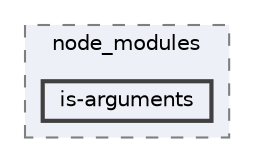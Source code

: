 digraph "pkiclassroomrescheduler/src/main/frontend/node_modules/is-arguments"
{
 // LATEX_PDF_SIZE
  bgcolor="transparent";
  edge [fontname=Helvetica,fontsize=10,labelfontname=Helvetica,labelfontsize=10];
  node [fontname=Helvetica,fontsize=10,shape=box,height=0.2,width=0.4];
  compound=true
  subgraph clusterdir_72953eda66ccb3a2722c28e1c3e6c23b {
    graph [ bgcolor="#edf0f7", pencolor="grey50", label="node_modules", fontname=Helvetica,fontsize=10 style="filled,dashed", URL="dir_72953eda66ccb3a2722c28e1c3e6c23b.html",tooltip=""]
  dir_a7e3a675c4103aacd11c6f3b8bab2c69 [label="is-arguments", fillcolor="#edf0f7", color="grey25", style="filled,bold", URL="dir_a7e3a675c4103aacd11c6f3b8bab2c69.html",tooltip=""];
  }
}

